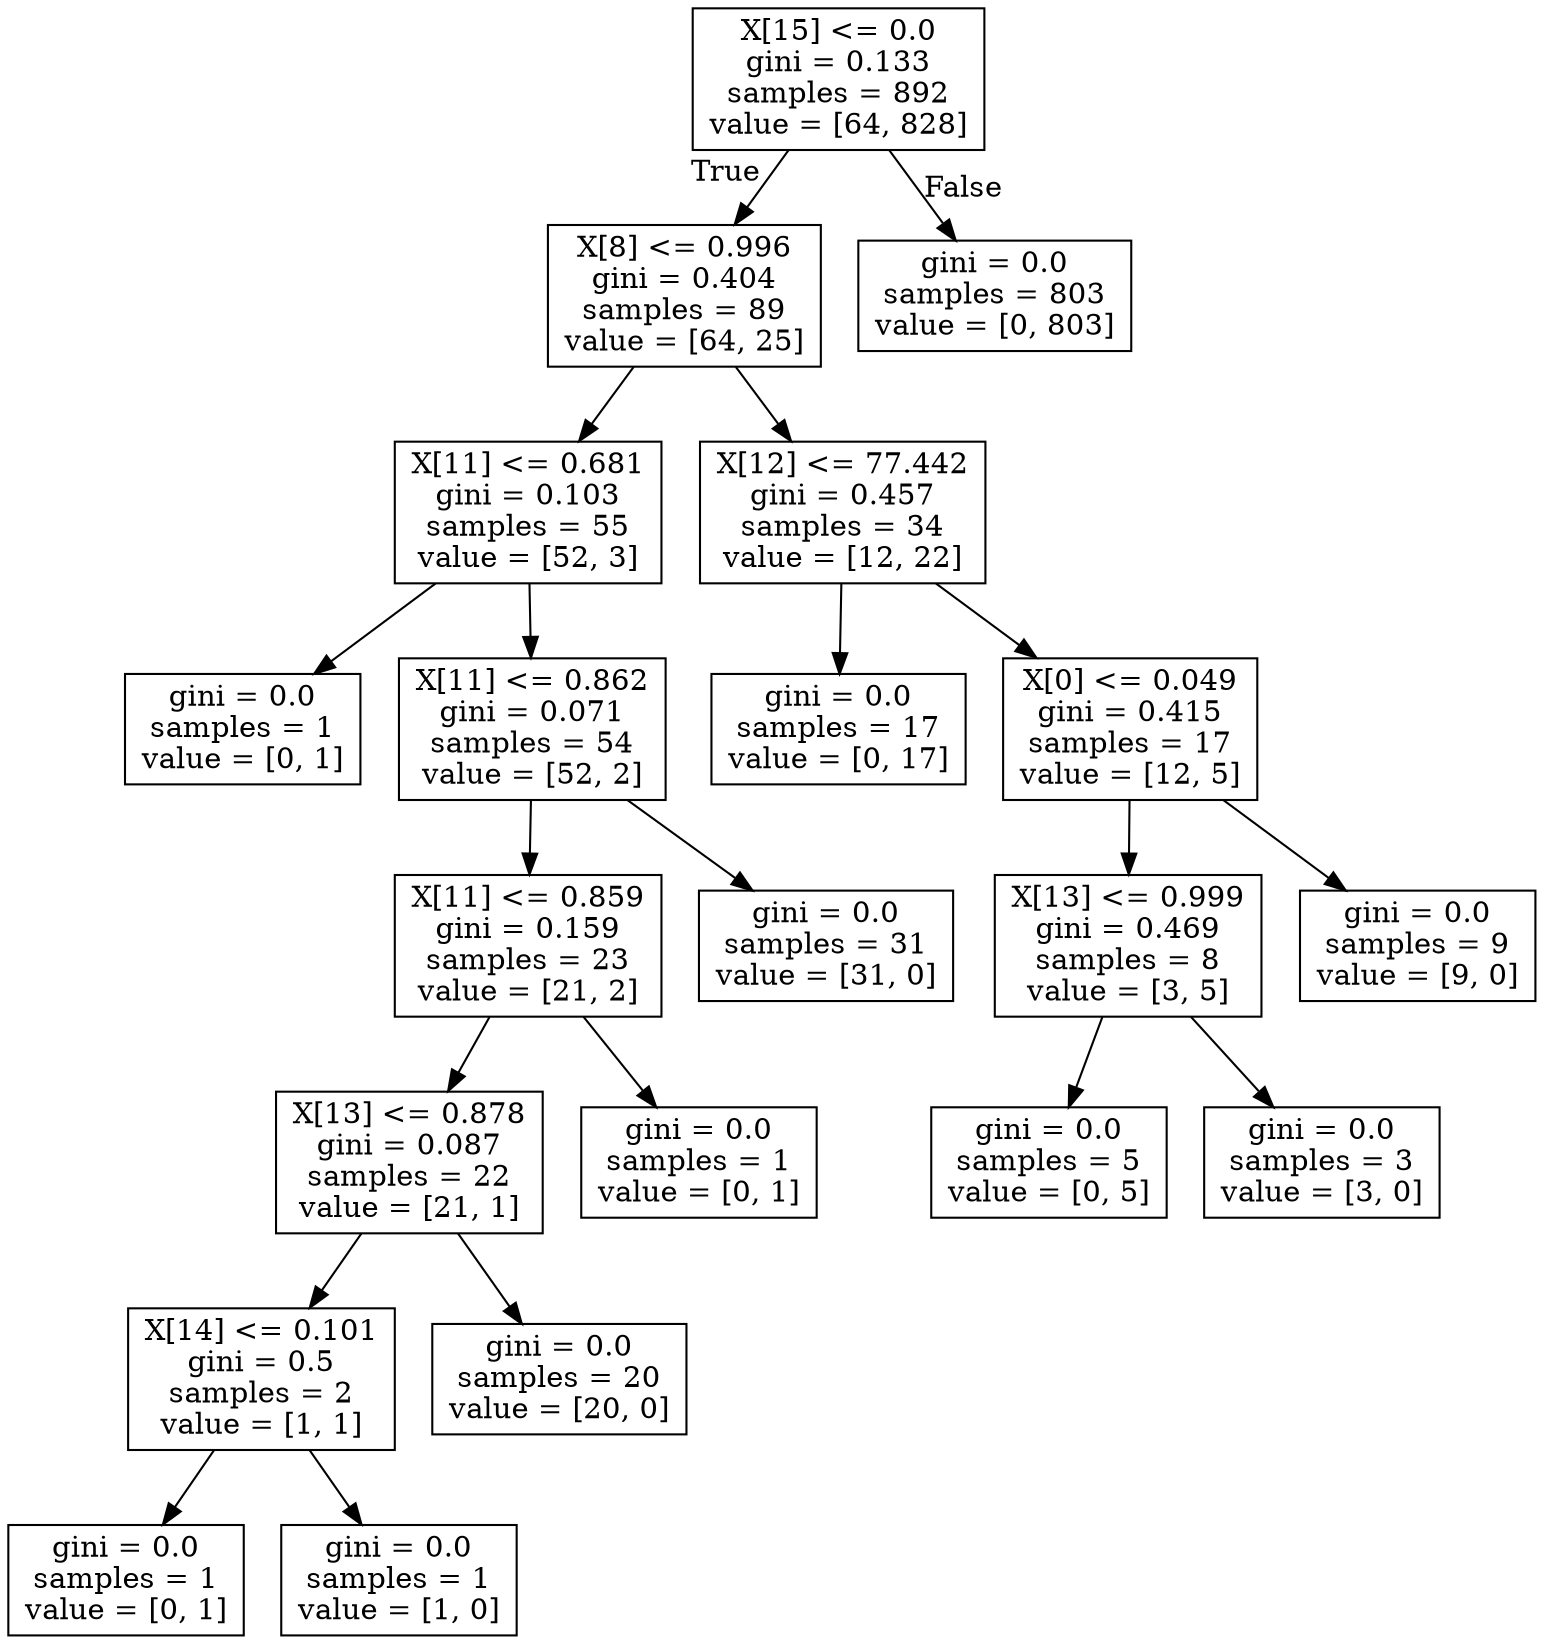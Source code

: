 digraph Tree {
node [shape=box] ;
0 [label="X[15] <= 0.0\ngini = 0.133\nsamples = 892\nvalue = [64, 828]"] ;
1 [label="X[8] <= 0.996\ngini = 0.404\nsamples = 89\nvalue = [64, 25]"] ;
0 -> 1 [labeldistance=2.5, labelangle=45, headlabel="True"] ;
2 [label="X[11] <= 0.681\ngini = 0.103\nsamples = 55\nvalue = [52, 3]"] ;
1 -> 2 ;
3 [label="gini = 0.0\nsamples = 1\nvalue = [0, 1]"] ;
2 -> 3 ;
4 [label="X[11] <= 0.862\ngini = 0.071\nsamples = 54\nvalue = [52, 2]"] ;
2 -> 4 ;
5 [label="X[11] <= 0.859\ngini = 0.159\nsamples = 23\nvalue = [21, 2]"] ;
4 -> 5 ;
6 [label="X[13] <= 0.878\ngini = 0.087\nsamples = 22\nvalue = [21, 1]"] ;
5 -> 6 ;
7 [label="X[14] <= 0.101\ngini = 0.5\nsamples = 2\nvalue = [1, 1]"] ;
6 -> 7 ;
8 [label="gini = 0.0\nsamples = 1\nvalue = [0, 1]"] ;
7 -> 8 ;
9 [label="gini = 0.0\nsamples = 1\nvalue = [1, 0]"] ;
7 -> 9 ;
10 [label="gini = 0.0\nsamples = 20\nvalue = [20, 0]"] ;
6 -> 10 ;
11 [label="gini = 0.0\nsamples = 1\nvalue = [0, 1]"] ;
5 -> 11 ;
12 [label="gini = 0.0\nsamples = 31\nvalue = [31, 0]"] ;
4 -> 12 ;
13 [label="X[12] <= 77.442\ngini = 0.457\nsamples = 34\nvalue = [12, 22]"] ;
1 -> 13 ;
14 [label="gini = 0.0\nsamples = 17\nvalue = [0, 17]"] ;
13 -> 14 ;
15 [label="X[0] <= 0.049\ngini = 0.415\nsamples = 17\nvalue = [12, 5]"] ;
13 -> 15 ;
16 [label="X[13] <= 0.999\ngini = 0.469\nsamples = 8\nvalue = [3, 5]"] ;
15 -> 16 ;
17 [label="gini = 0.0\nsamples = 5\nvalue = [0, 5]"] ;
16 -> 17 ;
18 [label="gini = 0.0\nsamples = 3\nvalue = [3, 0]"] ;
16 -> 18 ;
19 [label="gini = 0.0\nsamples = 9\nvalue = [9, 0]"] ;
15 -> 19 ;
20 [label="gini = 0.0\nsamples = 803\nvalue = [0, 803]"] ;
0 -> 20 [labeldistance=2.5, labelangle=-45, headlabel="False"] ;
}
